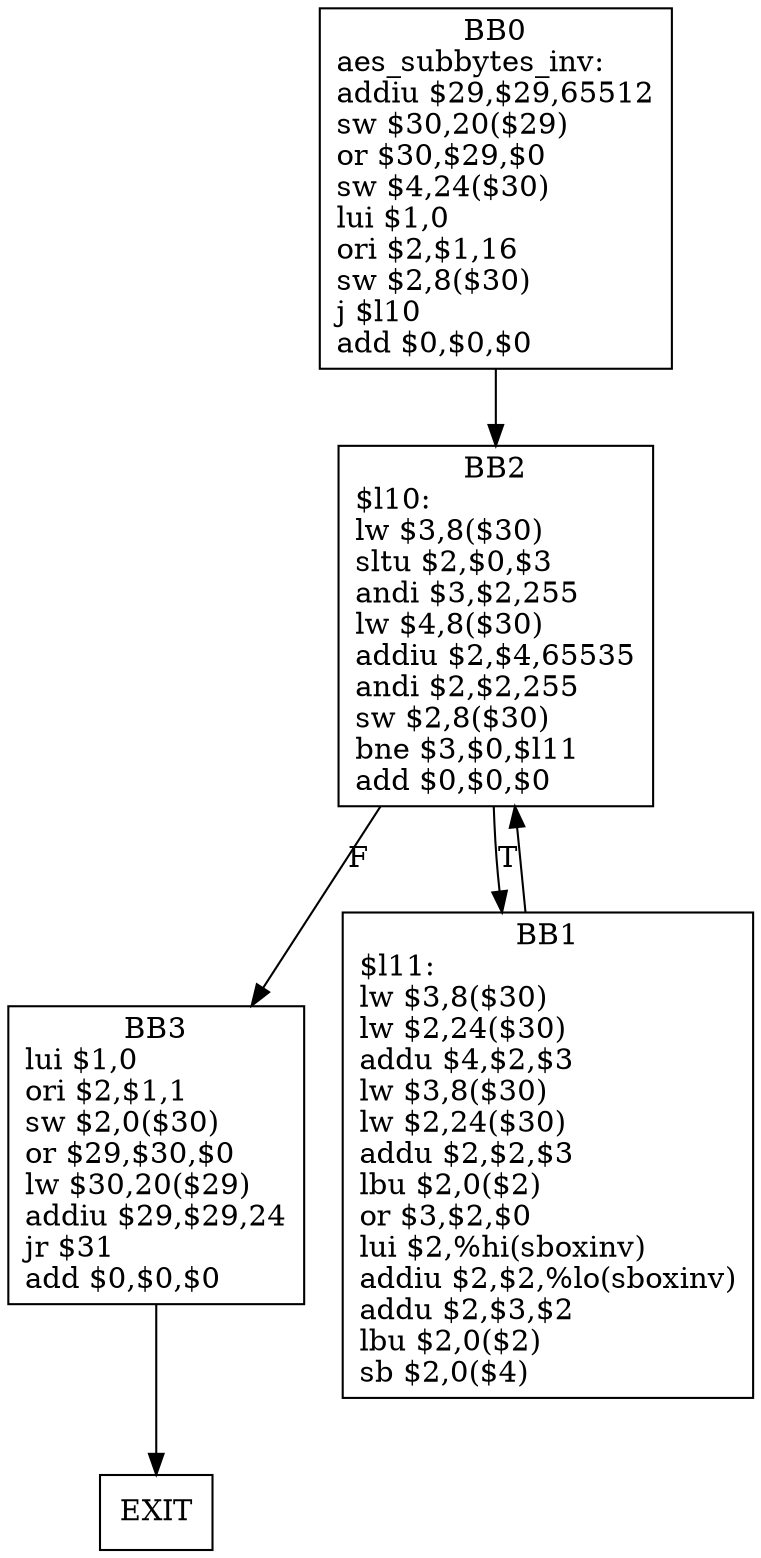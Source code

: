 digraph G1 {
node [shape = box];
BB0 [label = "BB0\naes_subbytes_inv:\laddiu $29,$29,65512\lsw $30,20($29)\lor $30,$29,$0\lsw $4,24($30)\llui $1,0\lori $2,$1,16\lsw $2,8($30)\lj $l10\ladd $0,$0,$0\l"] ;
BB0 -> BB2 [style = filled, label = ""];
BB2 [label = "BB2\n$l10:\llw $3,8($30)\lsltu $2,$0,$3\landi $3,$2,255\llw $4,8($30)\laddiu $2,$4,65535\landi $2,$2,255\lsw $2,8($30)\lbne $3,$0,$l11\ladd $0,$0,$0\l"] ;
BB2 -> BB3 [style = filled, label = "F"];
BB2 -> BB1[style = filled, label = "T"];
BB3 [label = "BB3\nlui $1,0\lori $2,$1,1\lsw $2,0($30)\lor $29,$30,$0\llw $30,20($29)\laddiu $29,$29,24\ljr $31\ladd $0,$0,$0\l"] ;
BB3 -> EXIT  [style = filled, label = ""];
BB1 [label = "BB1\n$l11:\llw $3,8($30)\llw $2,24($30)\laddu $4,$2,$3\llw $3,8($30)\llw $2,24($30)\laddu $2,$2,$3\llbu $2,0($2)\lor $3,$2,$0\llui $2,%hi(sboxinv)\laddiu $2,$2,%lo(sboxinv)\laddu $2,$3,$2\llbu $2,0($2)\lsb $2,0($4)\l"] ;
BB1 -> BB2 [style = filled, label = ""];
}
